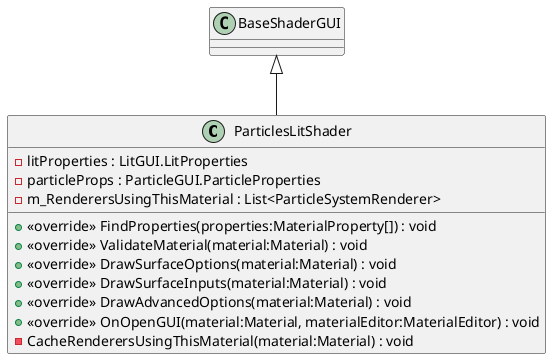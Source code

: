 @startuml
class ParticlesLitShader {
    - litProperties : LitGUI.LitProperties
    - particleProps : ParticleGUI.ParticleProperties
    - m_RenderersUsingThisMaterial : List<ParticleSystemRenderer>
    + <<override>> FindProperties(properties:MaterialProperty[]) : void
    + <<override>> ValidateMaterial(material:Material) : void
    + <<override>> DrawSurfaceOptions(material:Material) : void
    + <<override>> DrawSurfaceInputs(material:Material) : void
    + <<override>> DrawAdvancedOptions(material:Material) : void
    + <<override>> OnOpenGUI(material:Material, materialEditor:MaterialEditor) : void
    - CacheRenderersUsingThisMaterial(material:Material) : void
}
BaseShaderGUI <|-- ParticlesLitShader
@enduml
